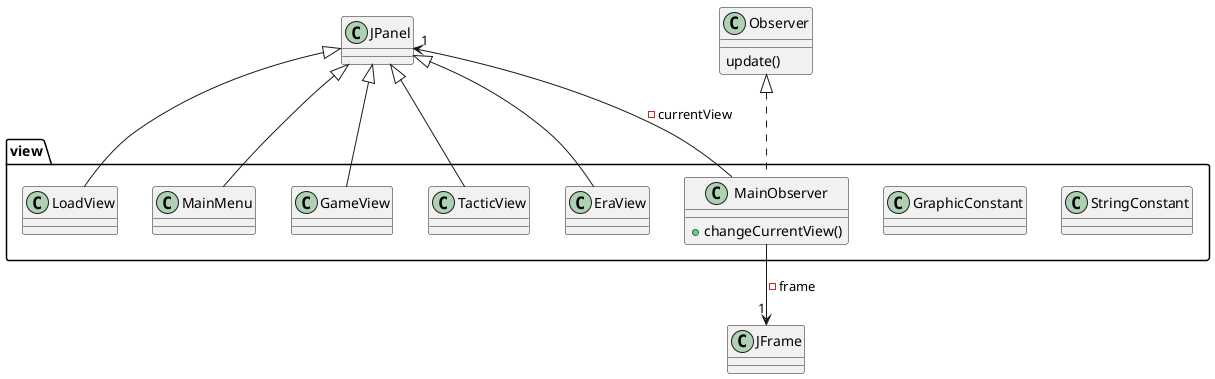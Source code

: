 @startuml

package view{

    class StringConstant{

    }

    class GraphicConstant{

    }

    class MainObserver{
        + changeCurrentView()
    }


    class LoadView{

    }

    class MainMenu{

    }

    class GameView{

    }

    class TacticView{

    }

    class EraView{

    }

}

class JFrame{

}

class Observer{
    update()
}

class JPanel{

}

MainObserver .up.|> Observer
MainObserver --> "1" JPanel: - currentView
MainObserver --> "1" JFrame: - frame

MainMenu -up-|> JPanel
LoadView -up-|> JPanel
GameView -up-|> JPanel
TacticView -up-|> JPanel
EraView -up-|> JPanel

@enduml